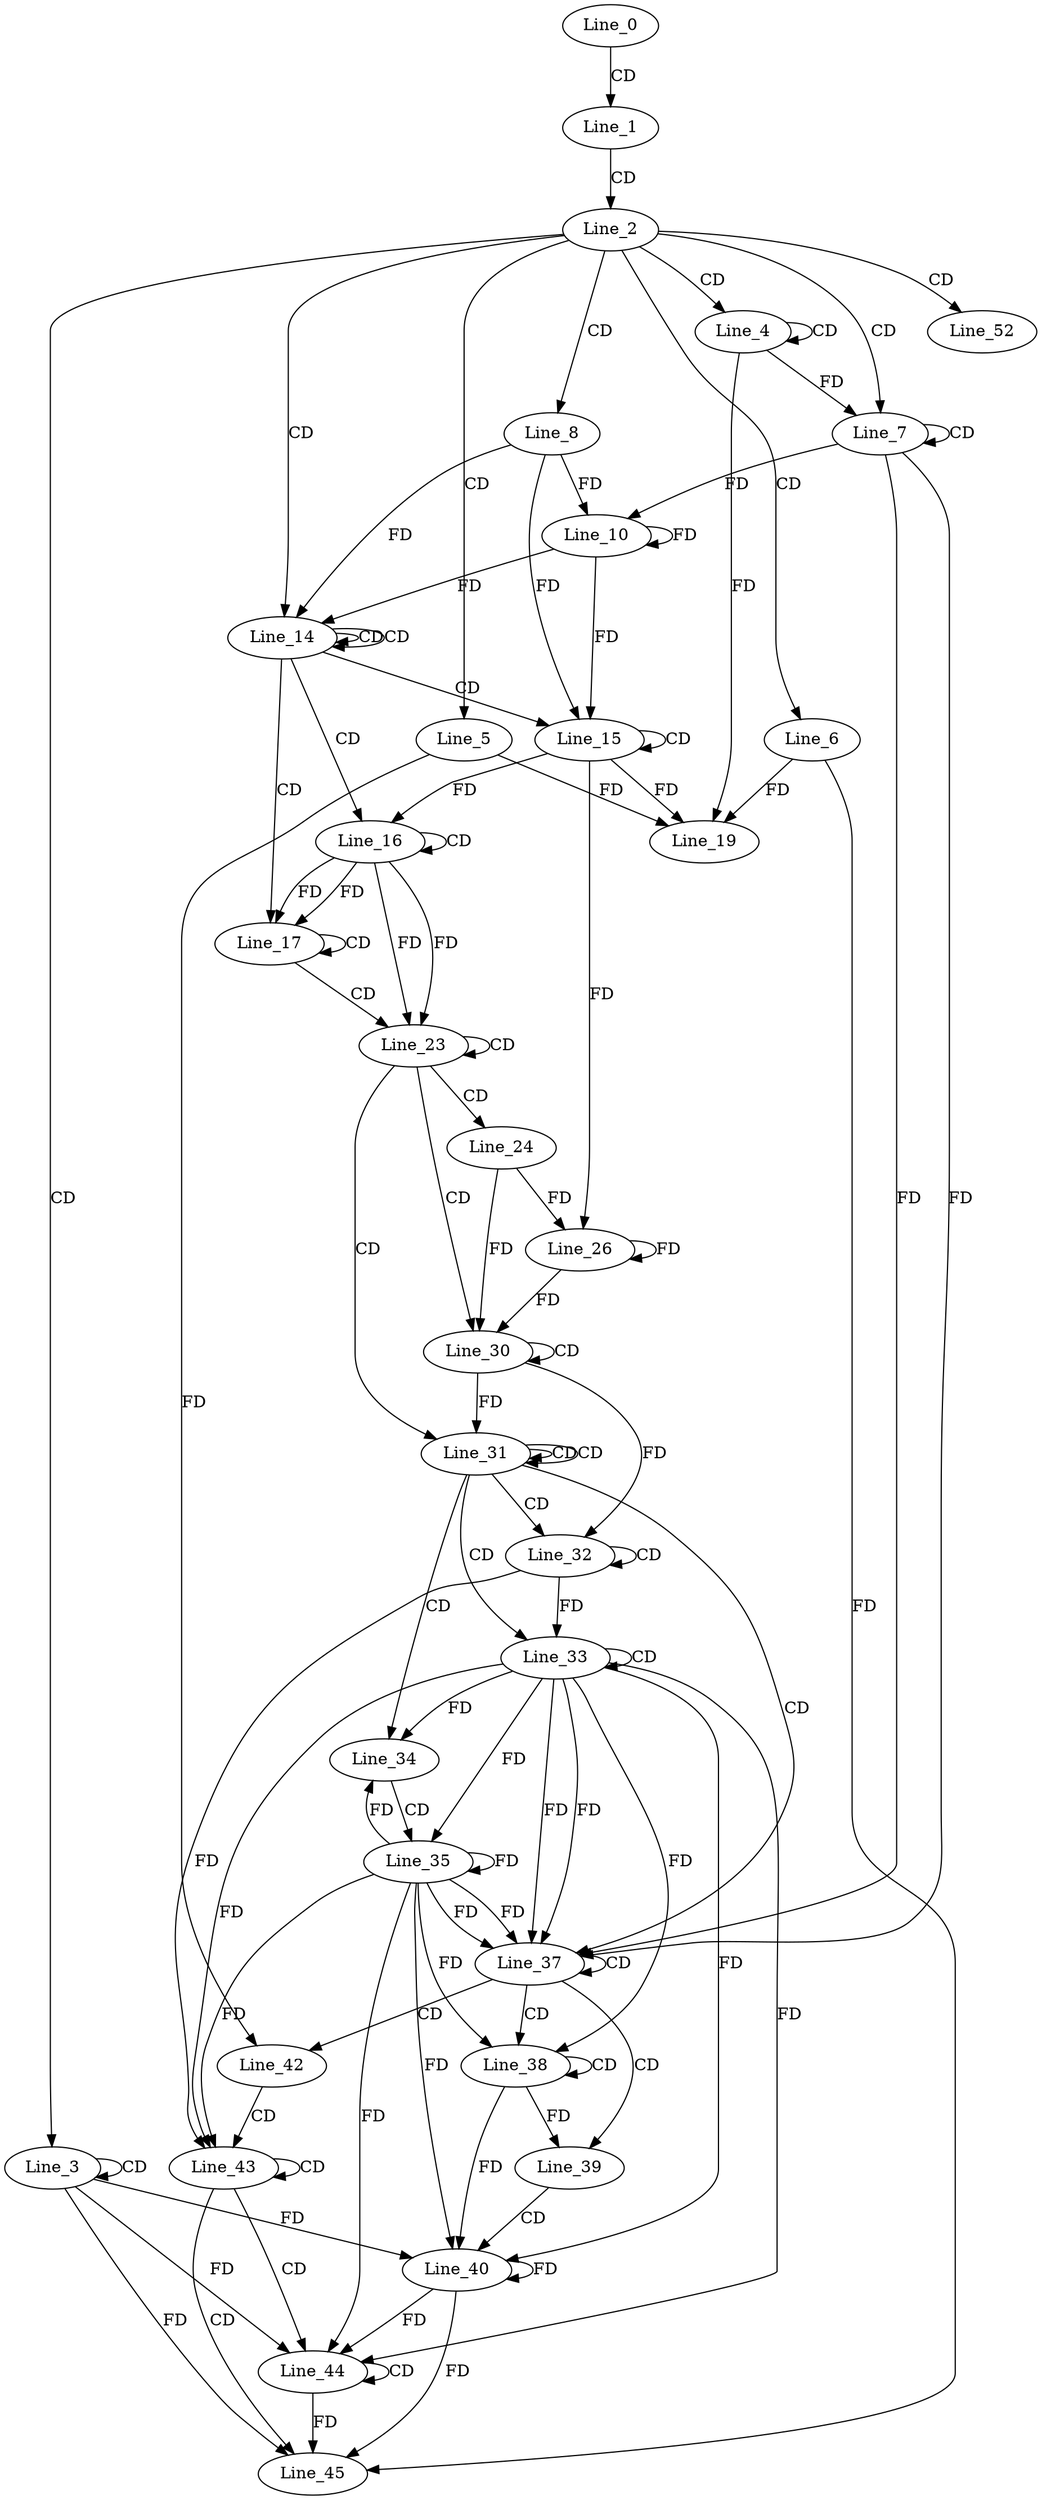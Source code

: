 digraph G {
  Line_0;
  Line_1;
  Line_2;
  Line_3;
  Line_3;
  Line_4;
  Line_4;
  Line_5;
  Line_6;
  Line_7;
  Line_7;
  Line_8;
  Line_10;
  Line_10;
  Line_14;
  Line_14;
  Line_15;
  Line_15;
  Line_16;
  Line_16;
  Line_17;
  Line_17;
  Line_19;
  Line_19;
  Line_23;
  Line_23;
  Line_24;
  Line_26;
  Line_26;
  Line_26;
  Line_30;
  Line_30;
  Line_31;
  Line_31;
  Line_32;
  Line_32;
  Line_33;
  Line_33;
  Line_34;
  Line_34;
  Line_35;
  Line_35;
  Line_37;
  Line_37;
  Line_38;
  Line_38;
  Line_39;
  Line_40;
  Line_40;
  Line_40;
  Line_42;
  Line_43;
  Line_43;
  Line_43;
  Line_43;
  Line_44;
  Line_44;
  Line_44;
  Line_44;
  Line_45;
  Line_52;
  Line_0 -> Line_1 [ label="CD" ];
  Line_1 -> Line_2 [ label="CD" ];
  Line_2 -> Line_3 [ label="CD" ];
  Line_3 -> Line_3 [ label="CD" ];
  Line_2 -> Line_4 [ label="CD" ];
  Line_4 -> Line_4 [ label="CD" ];
  Line_2 -> Line_5 [ label="CD" ];
  Line_2 -> Line_6 [ label="CD" ];
  Line_2 -> Line_7 [ label="CD" ];
  Line_7 -> Line_7 [ label="CD" ];
  Line_4 -> Line_7 [ label="FD" ];
  Line_2 -> Line_8 [ label="CD" ];
  Line_8 -> Line_10 [ label="FD" ];
  Line_10 -> Line_10 [ label="FD" ];
  Line_7 -> Line_10 [ label="FD" ];
  Line_2 -> Line_14 [ label="CD" ];
  Line_14 -> Line_14 [ label="CD" ];
  Line_14 -> Line_14 [ label="CD" ];
  Line_8 -> Line_14 [ label="FD" ];
  Line_10 -> Line_14 [ label="FD" ];
  Line_14 -> Line_15 [ label="CD" ];
  Line_15 -> Line_15 [ label="CD" ];
  Line_8 -> Line_15 [ label="FD" ];
  Line_10 -> Line_15 [ label="FD" ];
  Line_14 -> Line_16 [ label="CD" ];
  Line_16 -> Line_16 [ label="CD" ];
  Line_15 -> Line_16 [ label="FD" ];
  Line_14 -> Line_17 [ label="CD" ];
  Line_16 -> Line_17 [ label="FD" ];
  Line_17 -> Line_17 [ label="CD" ];
  Line_16 -> Line_17 [ label="FD" ];
  Line_4 -> Line_19 [ label="FD" ];
  Line_5 -> Line_19 [ label="FD" ];
  Line_6 -> Line_19 [ label="FD" ];
  Line_15 -> Line_19 [ label="FD" ];
  Line_17 -> Line_23 [ label="CD" ];
  Line_16 -> Line_23 [ label="FD" ];
  Line_23 -> Line_23 [ label="CD" ];
  Line_16 -> Line_23 [ label="FD" ];
  Line_23 -> Line_24 [ label="CD" ];
  Line_24 -> Line_26 [ label="FD" ];
  Line_26 -> Line_26 [ label="FD" ];
  Line_15 -> Line_26 [ label="FD" ];
  Line_23 -> Line_30 [ label="CD" ];
  Line_30 -> Line_30 [ label="CD" ];
  Line_24 -> Line_30 [ label="FD" ];
  Line_26 -> Line_30 [ label="FD" ];
  Line_23 -> Line_31 [ label="CD" ];
  Line_31 -> Line_31 [ label="CD" ];
  Line_31 -> Line_31 [ label="CD" ];
  Line_30 -> Line_31 [ label="FD" ];
  Line_31 -> Line_32 [ label="CD" ];
  Line_32 -> Line_32 [ label="CD" ];
  Line_30 -> Line_32 [ label="FD" ];
  Line_31 -> Line_33 [ label="CD" ];
  Line_33 -> Line_33 [ label="CD" ];
  Line_32 -> Line_33 [ label="FD" ];
  Line_31 -> Line_34 [ label="CD" ];
  Line_33 -> Line_34 [ label="FD" ];
  Line_34 -> Line_35 [ label="CD" ];
  Line_33 -> Line_35 [ label="FD" ];
  Line_35 -> Line_35 [ label="FD" ];
  Line_31 -> Line_37 [ label="CD" ];
  Line_33 -> Line_37 [ label="FD" ];
  Line_35 -> Line_37 [ label="FD" ];
  Line_7 -> Line_37 [ label="FD" ];
  Line_37 -> Line_37 [ label="CD" ];
  Line_33 -> Line_37 [ label="FD" ];
  Line_35 -> Line_37 [ label="FD" ];
  Line_7 -> Line_37 [ label="FD" ];
  Line_37 -> Line_38 [ label="CD" ];
  Line_38 -> Line_38 [ label="CD" ];
  Line_33 -> Line_38 [ label="FD" ];
  Line_35 -> Line_38 [ label="FD" ];
  Line_37 -> Line_39 [ label="CD" ];
  Line_38 -> Line_39 [ label="FD" ];
  Line_39 -> Line_40 [ label="CD" ];
  Line_40 -> Line_40 [ label="FD" ];
  Line_3 -> Line_40 [ label="FD" ];
  Line_33 -> Line_40 [ label="FD" ];
  Line_35 -> Line_40 [ label="FD" ];
  Line_38 -> Line_40 [ label="FD" ];
  Line_37 -> Line_42 [ label="CD" ];
  Line_5 -> Line_42 [ label="FD" ];
  Line_42 -> Line_43 [ label="CD" ];
  Line_33 -> Line_43 [ label="FD" ];
  Line_35 -> Line_43 [ label="FD" ];
  Line_43 -> Line_43 [ label="CD" ];
  Line_32 -> Line_43 [ label="FD" ];
  Line_43 -> Line_44 [ label="CD" ];
  Line_44 -> Line_44 [ label="CD" ];
  Line_33 -> Line_44 [ label="FD" ];
  Line_35 -> Line_44 [ label="FD" ];
  Line_40 -> Line_44 [ label="FD" ];
  Line_3 -> Line_44 [ label="FD" ];
  Line_43 -> Line_45 [ label="CD" ];
  Line_40 -> Line_45 [ label="FD" ];
  Line_3 -> Line_45 [ label="FD" ];
  Line_6 -> Line_45 [ label="FD" ];
  Line_44 -> Line_45 [ label="FD" ];
  Line_2 -> Line_52 [ label="CD" ];
  Line_35 -> Line_34 [ label="FD" ];
}
